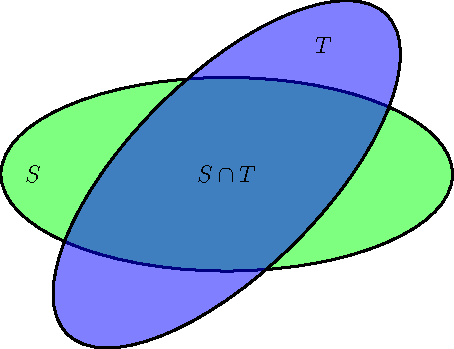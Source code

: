import graph;
import plain;
size(8cm);
filldraw(ellipse((0,0),7,3),green+opacity(.5),black+1);
filldraw(rotate(45)*ellipse((0,0),7,3),blue+opacity(.5),black+1);
label("$S\cap T$",(0,0));
label("$S$",(-6,0));
label("$T$",(3,4));
